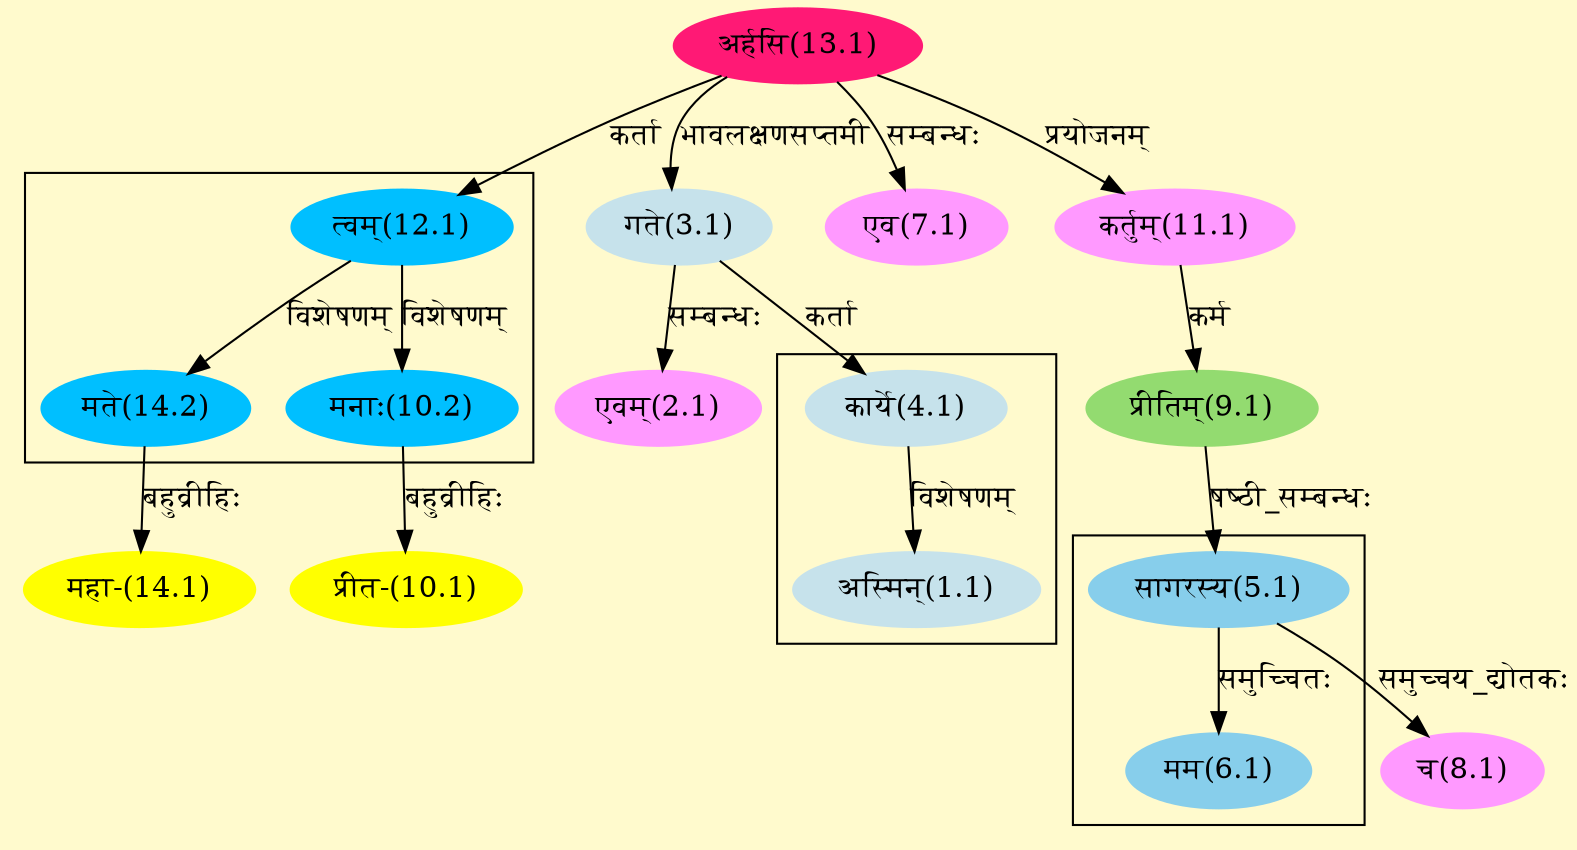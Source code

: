 digraph G{
rankdir=BT;
 compound=true;
 bgcolor="lemonchiffon1";

subgraph cluster_1{
Node1_1 [style=filled, color="#C6E2EB" label = "अस्मिन्(1.1)"]
Node4_1 [style=filled, color="#C6E2EB" label = "कार्ये(4.1)"]

}

subgraph cluster_2{
Node6_1 [style=filled, color="#87CEEB" label = "मम(6.1)"]
Node5_1 [style=filled, color="#87CEEB" label = "सागरस्य(5.1)"]

}

subgraph cluster_3{
Node10_2 [style=filled, color="#00BFFF" label = "मनाः(10.2)"]
Node12_1 [style=filled, color="#00BFFF" label = "त्वम्(12.1)"]
Node14_2 [style=filled, color="#00BFFF" label = "मते(14.2)"]

}
Node2_1 [style=filled, color="#FF99FF" label = "एवम्(2.1)"]
Node3_1 [style=filled, color="#C6E2EB" label = "गते(3.1)"]
Node13_1 [style=filled, color="#FF1975" label = "अर्हसि(13.1)"]
Node4_1 [style=filled, color="#C6E2EB" label = "कार्ये(4.1)"]
Node5_1 [style=filled, color="#87CEEB" label = "सागरस्य(5.1)"]
Node9_1 [style=filled, color="#93DB70" label = "प्रीतिम्(9.1)"]
Node7_1 [style=filled, color="#FF99FF" label = "एव(7.1)"]
Node8_1 [style=filled, color="#FF99FF" label = "च(8.1)"]
Node11_1 [style=filled, color="#FF99FF" label = "कर्तुम्(11.1)"]
Node10_1 [style=filled, color="#FFFF00" label = "प्रीत-(10.1)"]
Node10_2 [style=filled, color="#00BFFF" label = "मनाः(10.2)"]
Node12_1 [style=filled, color="#00BFFF" label = "त्वम्(12.1)"]
Node [style=filled, color="" label = "()"]
Node14_1 [style=filled, color="#FFFF00" label = "महा-(14.1)"]
Node14_2 [style=filled, color="#00BFFF" label = "मते(14.2)"]
/* Start of Relations section */

Node1_1 -> Node4_1 [  label="विशेषणम्"  dir="back" ]
Node2_1 -> Node3_1 [  label="सम्बन्धः"  dir="back" ]
Node3_1 -> Node13_1 [  label="भावलक्षणसप्तमी"  dir="back" ]
Node4_1 -> Node3_1 [  label="कर्ता"  dir="back" ]
Node5_1 -> Node9_1 [  label="षष्ठी_सम्बन्धः"  dir="back" ]
Node6_1 -> Node5_1 [  label="समुच्चितः"  dir="back" ]
Node7_1 -> Node13_1 [  label="सम्बन्धः"  dir="back" ]
Node8_1 -> Node5_1 [  label="समुच्चय_द्योतकः"  dir="back" ]
Node9_1 -> Node11_1 [  label="कर्म"  dir="back" ]
Node10_1 -> Node10_2 [  label="बहुव्रीहिः"  dir="back" ]
Node10_2 -> Node12_1 [  label="विशेषणम्"  dir="back" ]
Node11_1 -> Node13_1 [  label="प्रयोजनम्"  dir="back" ]
Node12_1 -> Node13_1 [  label="कर्ता"  dir="back" ]
Node14_1 -> Node14_2 [  label="बहुव्रीहिः"  dir="back" ]
Node14_2 -> Node12_1 [  label="विशेषणम्"  dir="back" ]
}
